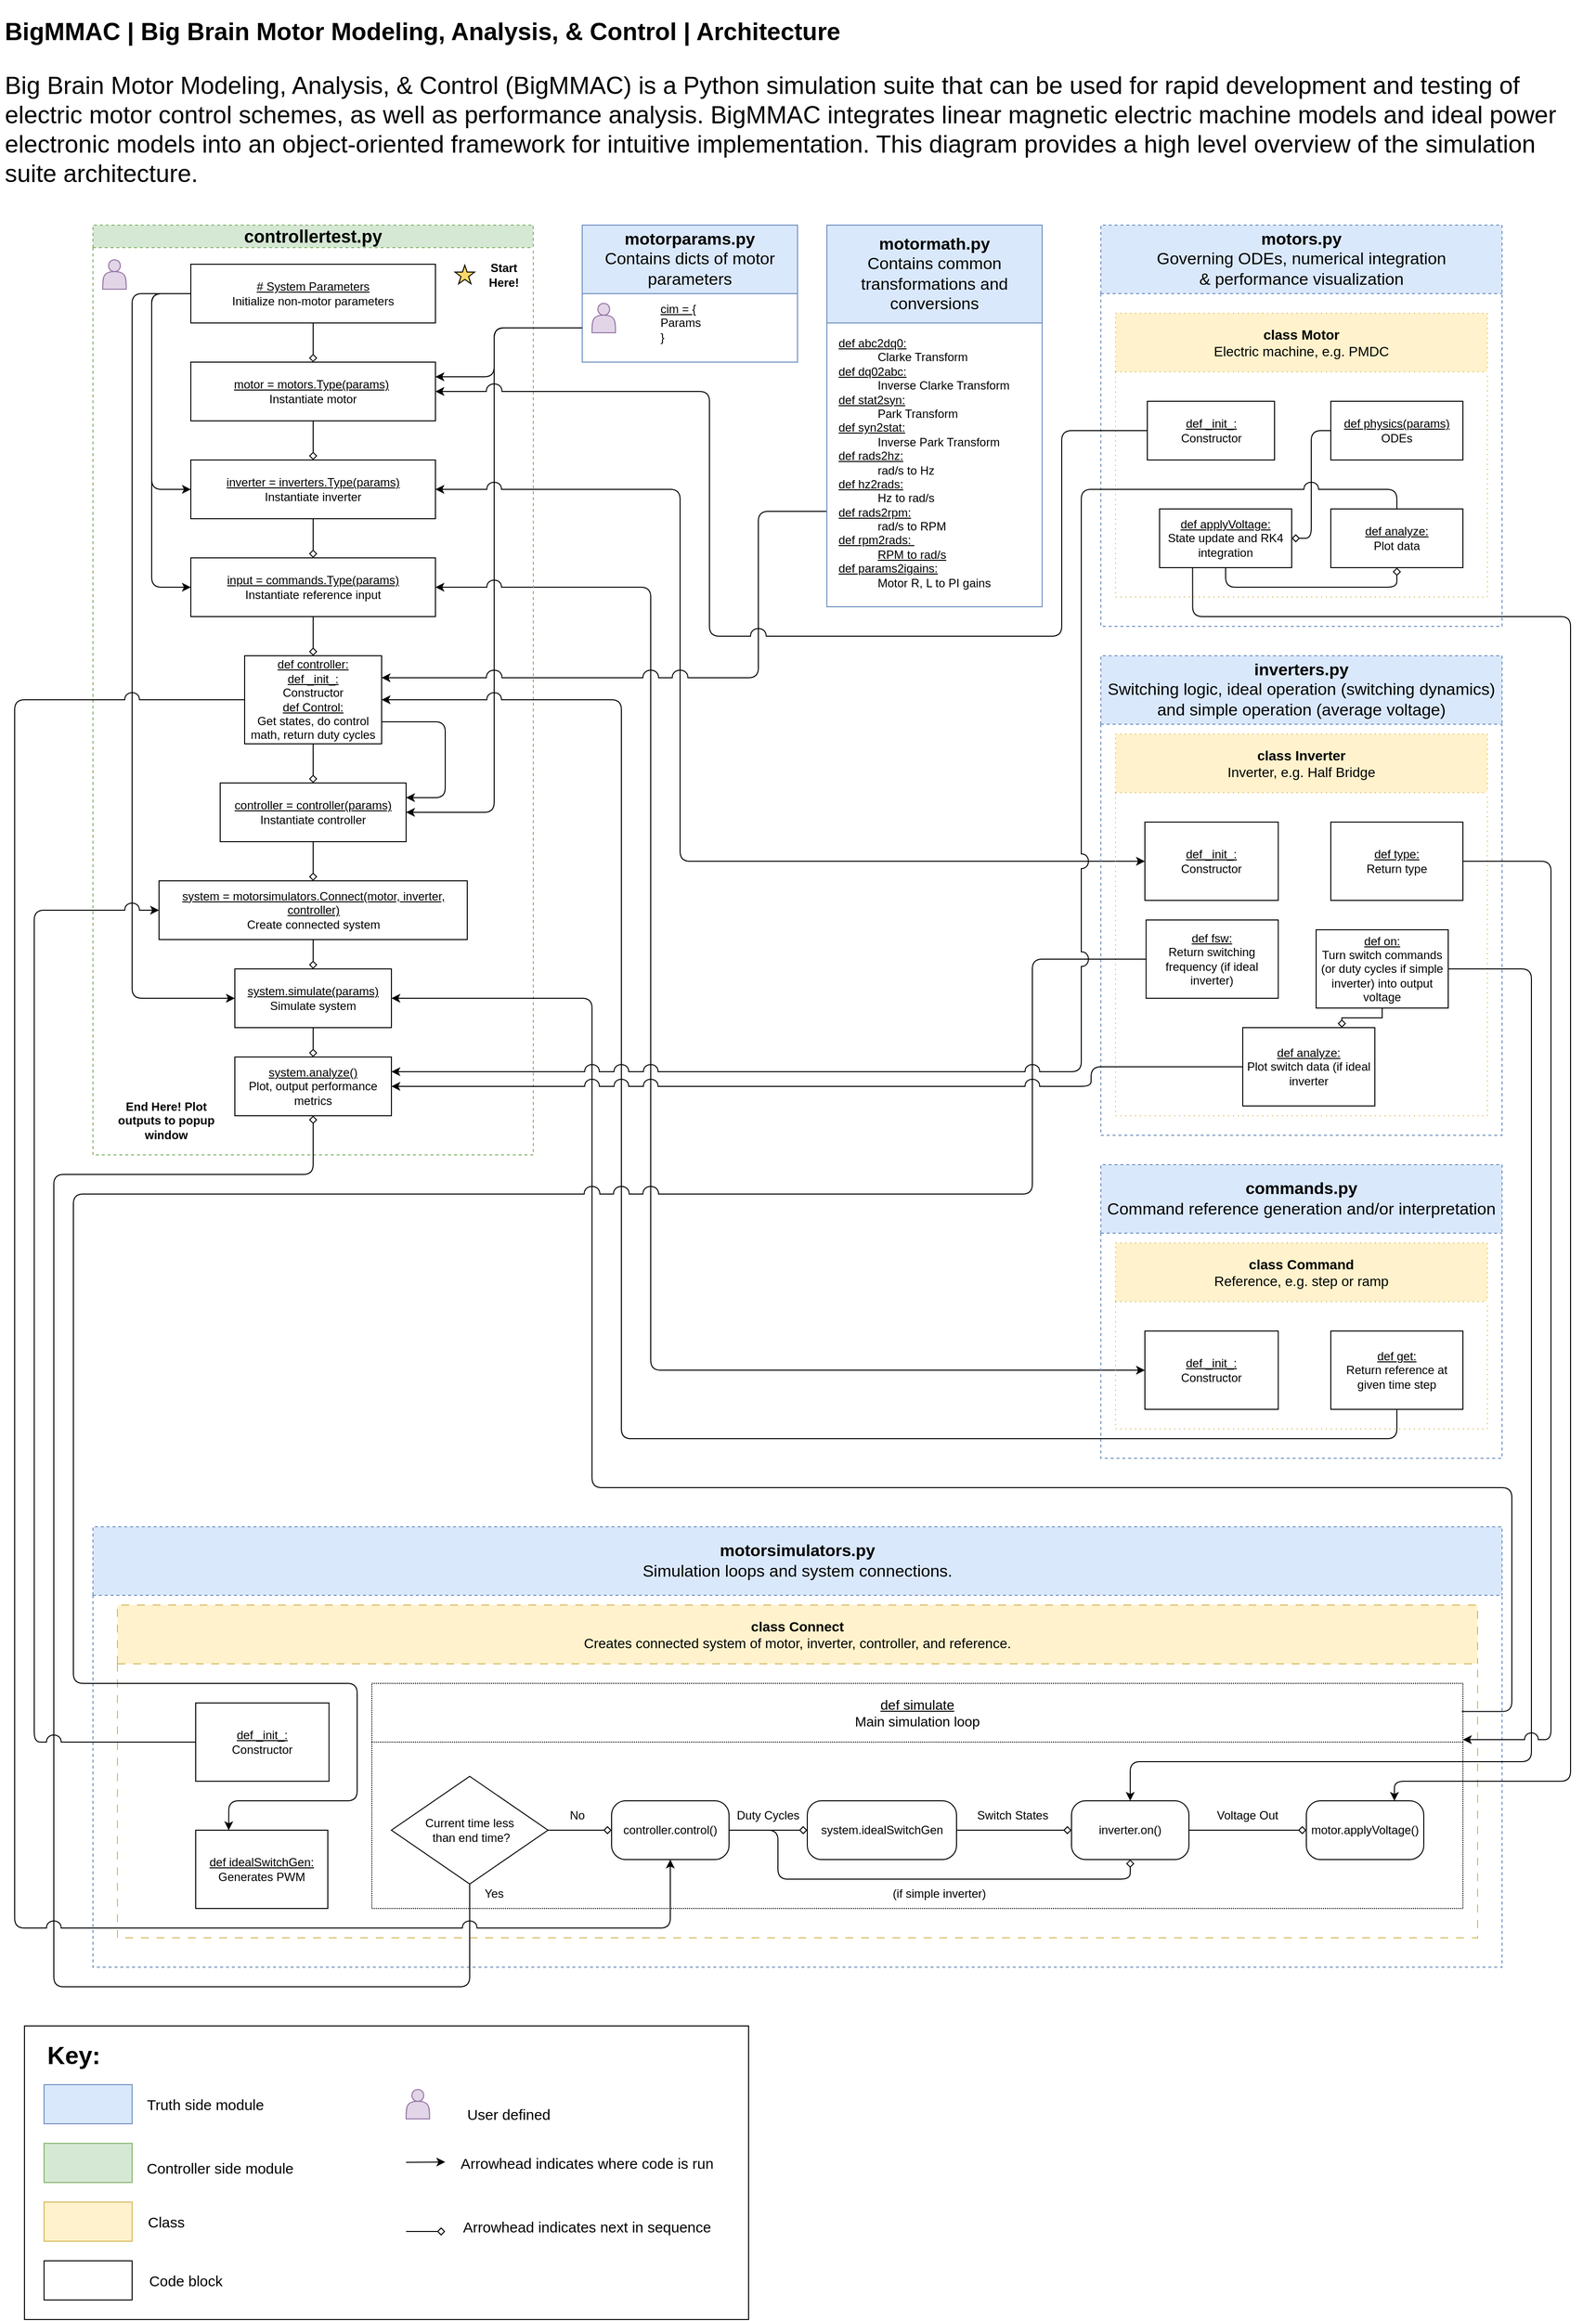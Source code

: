 <mxfile version="21.6.1" type="device">
  <diagram id="C5RBs43oDa-KdzZeNtuy" name="Page-1">
    <mxGraphModel dx="3191" dy="1461" grid="0" gridSize="10" guides="1" tooltips="1" connect="1" arrows="1" fold="1" page="0" pageScale="1" pageWidth="850" pageHeight="1100" math="0" shadow="0">
      <root>
        <mxCell id="WIyWlLk6GJQsqaUBKTNV-0" />
        <mxCell id="WIyWlLk6GJQsqaUBKTNV-1" parent="WIyWlLk6GJQsqaUBKTNV-0" />
        <mxCell id="L8_0GGVDixsUBNZlS07T-6" style="edgeStyle=orthogonalEdgeStyle;rounded=1;orthogonalLoop=1;jettySize=auto;html=1;exitX=0;exitY=0.75;exitDx=0;exitDy=0;entryX=1;entryY=0.5;entryDx=0;entryDy=0;" parent="WIyWlLk6GJQsqaUBKTNV-1" source="sEKzlpHkbxPfSS1bcKUd-8" target="n9HFw66Vnld0e7Ni4Yii-4" edge="1">
          <mxGeometry relative="1" as="geometry">
            <mxPoint x="-1130" y="840" as="targetPoint" />
          </mxGeometry>
        </mxCell>
        <mxCell id="n9HFw66Vnld0e7Ni4Yii-43" style="edgeStyle=orthogonalEdgeStyle;rounded=1;orthogonalLoop=1;jettySize=auto;html=1;exitX=1;exitY=0.5;exitDx=0;exitDy=0;entryX=0;entryY=0.5;entryDx=0;entryDy=0;startArrow=classic;startFill=1;jumpStyle=arc;jumpSize=15;" parent="WIyWlLk6GJQsqaUBKTNV-1" source="n9HFw66Vnld0e7Ni4Yii-32" target="n9HFw66Vnld0e7Ni4Yii-38" edge="1">
          <mxGeometry relative="1" as="geometry">
            <Array as="points">
              <mxPoint x="-720" y="540" />
              <mxPoint x="-720" y="1340" />
            </Array>
          </mxGeometry>
        </mxCell>
        <mxCell id="n9HFw66Vnld0e7Ni4Yii-35" style="edgeStyle=orthogonalEdgeStyle;rounded=1;orthogonalLoop=1;jettySize=auto;html=1;exitX=1;exitY=0.5;exitDx=0;exitDy=0;entryX=0;entryY=0.5;entryDx=0;entryDy=0;startArrow=classic;startFill=1;jumpStyle=arc;jumpSize=15;" parent="WIyWlLk6GJQsqaUBKTNV-1" source="n9HFw66Vnld0e7Ni4Yii-2" target="n9HFw66Vnld0e7Ni4Yii-21" edge="1">
          <mxGeometry relative="1" as="geometry">
            <mxPoint x="-410" y="580" as="targetPoint" />
            <Array as="points">
              <mxPoint x="-690" y="440" />
              <mxPoint x="-690" y="820" />
            </Array>
          </mxGeometry>
        </mxCell>
        <mxCell id="sEKzlpHkbxPfSS1bcKUd-1" value="&lt;h1 style=&quot;font-size: 25px;&quot;&gt;&lt;font style=&quot;font-size: 25px;&quot;&gt;BigMMAC | Big Brain Motor Modeling, Analysis, &amp;amp; Control | Architecture&lt;/font&gt;&lt;/h1&gt;&lt;p style=&quot;font-size: 25px;&quot;&gt;&lt;font style=&quot;font-size: 25px;&quot;&gt;Big Brain Motor Modeling, Analysis, &amp;amp; Control (BigMMAC) is a Python simulation suite that can be used for rapid development and testing of electric motor control schemes, as well as performance analysis. BigMMAC integrates linear magnetic electric machine models and ideal power electronic models into an object-oriented framework for intuitive implementation. This diagram provides a high level overview of the simulation suite architecture.&lt;/font&gt;&lt;/p&gt;" style="text;html=1;strokeColor=none;fillColor=none;spacing=5;spacingTop=-20;whiteSpace=wrap;overflow=hidden;rounded=0;" parent="WIyWlLk6GJQsqaUBKTNV-1" vertex="1">
          <mxGeometry x="-1385" y="-50" width="1630" height="200" as="geometry" />
        </mxCell>
        <mxCell id="sEKzlpHkbxPfSS1bcKUd-3" value="&lt;font style=&quot;font-size: 17px;&quot;&gt;motors.py&lt;br&gt;&lt;span style=&quot;font-weight: normal;&quot;&gt;Governing ODEs, numerical integration&lt;br&gt;&amp;amp; performance visualization&lt;/span&gt;&lt;/font&gt;" style="swimlane;whiteSpace=wrap;html=1;startSize=70;dashed=1;fillColor=#dae8fc;strokeColor=#6c8ebf;" parent="WIyWlLk6GJQsqaUBKTNV-1" vertex="1">
          <mxGeometry x="-260" y="170" width="410" height="410" as="geometry" />
        </mxCell>
        <mxCell id="n9HFw66Vnld0e7Ni4Yii-14" value="&lt;font style=&quot;font-size: 14px;&quot;&gt;class Motor&lt;br&gt;&lt;span style=&quot;font-weight: normal;&quot;&gt;Electric machine, e.g. PMDC&lt;/span&gt;&lt;br&gt;&lt;/font&gt;" style="swimlane;whiteSpace=wrap;html=1;startSize=60;dashed=1;dashPattern=1 4;fillColor=#fff2cc;strokeColor=#d6b656;" parent="sEKzlpHkbxPfSS1bcKUd-3" vertex="1">
          <mxGeometry x="15" y="90" width="380" height="290" as="geometry" />
        </mxCell>
        <mxCell id="n9HFw66Vnld0e7Ni4Yii-13" value="&lt;u&gt;def _init_:&lt;/u&gt;&lt;br&gt;&lt;div style=&quot;&quot;&gt;&lt;span style=&quot;background-color: initial;&quot;&gt;Constructor&lt;/span&gt;&lt;/div&gt;" style="rounded=0;whiteSpace=wrap;html=1;align=center;" parent="n9HFw66Vnld0e7Ni4Yii-14" vertex="1">
          <mxGeometry x="32.5" y="90" width="130" height="60" as="geometry" />
        </mxCell>
        <mxCell id="n9HFw66Vnld0e7Ni4Yii-55" style="edgeStyle=orthogonalEdgeStyle;rounded=1;orthogonalLoop=1;jettySize=auto;html=1;exitX=0;exitY=0.5;exitDx=0;exitDy=0;entryX=1;entryY=0.5;entryDx=0;entryDy=0;endArrow=diamond;endFill=0;" parent="n9HFw66Vnld0e7Ni4Yii-14" source="n9HFw66Vnld0e7Ni4Yii-15" target="n9HFw66Vnld0e7Ni4Yii-16" edge="1">
          <mxGeometry relative="1" as="geometry" />
        </mxCell>
        <mxCell id="n9HFw66Vnld0e7Ni4Yii-15" value="&lt;u&gt;def physics(params)&lt;br&gt;&lt;/u&gt;ODEs" style="rounded=0;whiteSpace=wrap;html=1;" parent="n9HFw66Vnld0e7Ni4Yii-14" vertex="1">
          <mxGeometry x="220" y="90" width="135" height="60" as="geometry" />
        </mxCell>
        <mxCell id="n9HFw66Vnld0e7Ni4Yii-56" style="edgeStyle=orthogonalEdgeStyle;rounded=1;orthogonalLoop=1;jettySize=auto;html=1;exitX=0.5;exitY=1;exitDx=0;exitDy=0;entryX=0.5;entryY=1;entryDx=0;entryDy=0;endArrow=diamond;endFill=0;" parent="n9HFw66Vnld0e7Ni4Yii-14" source="n9HFw66Vnld0e7Ni4Yii-16" target="n9HFw66Vnld0e7Ni4Yii-17" edge="1">
          <mxGeometry relative="1" as="geometry" />
        </mxCell>
        <mxCell id="n9HFw66Vnld0e7Ni4Yii-16" value="&lt;u&gt;def applyVoltage:&lt;br&gt;&lt;/u&gt;State update and RK4 integration" style="rounded=0;whiteSpace=wrap;html=1;" parent="n9HFw66Vnld0e7Ni4Yii-14" vertex="1">
          <mxGeometry x="45" y="200" width="135" height="60" as="geometry" />
        </mxCell>
        <mxCell id="n9HFw66Vnld0e7Ni4Yii-17" value="&lt;u&gt;def analyze:&lt;br&gt;&lt;/u&gt;Plot data" style="rounded=0;whiteSpace=wrap;html=1;" parent="n9HFw66Vnld0e7Ni4Yii-14" vertex="1">
          <mxGeometry x="220" y="200" width="135" height="60" as="geometry" />
        </mxCell>
        <mxCell id="sEKzlpHkbxPfSS1bcKUd-8" value="&lt;font style=&quot;font-size: 17px;&quot;&gt;motorparams.py&lt;br&gt;&lt;span style=&quot;font-weight: 400;&quot;&gt;Contains dicts of motor parameters&lt;/span&gt;&lt;/font&gt;" style="swimlane;whiteSpace=wrap;html=1;startSize=70;fillColor=#dae8fc;strokeColor=#6c8ebf;" parent="WIyWlLk6GJQsqaUBKTNV-1" vertex="1">
          <mxGeometry x="-790" y="170" width="220" height="140" as="geometry" />
        </mxCell>
        <mxCell id="sEKzlpHkbxPfSS1bcKUd-9" value="&lt;u&gt;cim = {&lt;br&gt;&lt;/u&gt;Params&lt;br&gt;}" style="text;html=1;strokeColor=none;fillColor=none;align=left;verticalAlign=middle;whiteSpace=wrap;rounded=0;" parent="sEKzlpHkbxPfSS1bcKUd-8" vertex="1">
          <mxGeometry x="77.5" y="70" width="65" height="60" as="geometry" />
        </mxCell>
        <mxCell id="JY0FOLWM9RULGR4raWlt-4" value="" style="shape=actor;whiteSpace=wrap;html=1;fillColor=#e1d5e7;strokeColor=#9673a6;" parent="sEKzlpHkbxPfSS1bcKUd-8" vertex="1">
          <mxGeometry x="10" y="80" width="24" height="30" as="geometry" />
        </mxCell>
        <mxCell id="n9HFw66Vnld0e7Ni4Yii-113" style="edgeStyle=orthogonalEdgeStyle;rounded=1;orthogonalLoop=1;jettySize=auto;html=1;exitX=0;exitY=0.75;exitDx=0;exitDy=0;entryX=1;entryY=0.25;entryDx=0;entryDy=0;jumpStyle=arc;jumpSize=16;" parent="WIyWlLk6GJQsqaUBKTNV-1" source="sEKzlpHkbxPfSS1bcKUd-13" target="n9HFw66Vnld0e7Ni4Yii-3" edge="1">
          <mxGeometry relative="1" as="geometry">
            <Array as="points">
              <mxPoint x="-610" y="463" />
              <mxPoint x="-610" y="633" />
            </Array>
          </mxGeometry>
        </mxCell>
        <mxCell id="sEKzlpHkbxPfSS1bcKUd-13" value="&lt;font style=&quot;font-size: 17px;&quot;&gt;motormath.py&lt;br style=&quot;border-color: var(--border-color);&quot;&gt;&lt;span style=&quot;font-weight: normal;&quot;&gt;Contains common transformations and conversions&lt;/span&gt;&lt;/font&gt;" style="swimlane;whiteSpace=wrap;html=1;startSize=100;fillColor=#dae8fc;strokeColor=#6c8ebf;" parent="WIyWlLk6GJQsqaUBKTNV-1" vertex="1">
          <mxGeometry x="-540" y="170" width="220" height="390" as="geometry" />
        </mxCell>
        <mxCell id="sEKzlpHkbxPfSS1bcKUd-14" value="&lt;font style=&quot;font-size: 12px;&quot;&gt;&lt;u style=&quot;&quot;&gt;def abc2dq0:&lt;/u&gt;&amp;nbsp;&lt;br&gt;  &lt;/font&gt;&lt;blockquote style=&quot;margin: 0px 0px 0px 40px; border: none; padding: 0px;&quot;&gt;&lt;font style=&quot;font-size: 12px;&quot;&gt;Clarke Transform&lt;/font&gt;&lt;/blockquote&gt;&lt;font style=&quot;font-size: 12px;&quot;&gt;&lt;u style=&quot;border-color: var(--border-color);&quot;&gt;def dq02abc:&lt;/u&gt;&amp;nbsp;&lt;br style=&quot;border-color: var(--border-color);&quot;&gt; &lt;span style=&quot;&quot;&gt; &lt;/span&gt;&lt;/font&gt;&lt;blockquote style=&quot;margin: 0px 0px 0px 40px; border: none; padding: 0px;&quot;&gt;&lt;font style=&quot;font-size: 12px;&quot;&gt;Inverse Clarke Transform&amp;nbsp;&lt;/font&gt;&lt;/blockquote&gt;&lt;font style=&quot;font-size: 12px;&quot;&gt;&lt;u style=&quot;border-color: var(--border-color);&quot;&gt;def stat2syn:&lt;/u&gt;&amp;nbsp;&lt;br style=&quot;border-color: var(--border-color);&quot;&gt;&lt;span style=&quot;border-color: var(--border-color);&quot;&gt; &lt;/span&gt;&lt;/font&gt;&lt;blockquote style=&quot;margin: 0px 0px 0px 40px; border: none; padding: 0px;&quot;&gt;&lt;font style=&quot;font-size: 12px;&quot;&gt;Park Transform&lt;/font&gt;&lt;/blockquote&gt;&lt;font style=&quot;font-size: 12px;&quot;&gt;&lt;u style=&quot;border-color: var(--border-color);&quot;&gt;def syn2stat:&lt;/u&gt;&amp;nbsp;&lt;br&gt;&lt;/font&gt;&lt;blockquote style=&quot;margin: 0px 0px 0px 40px; border: none; padding: 0px;&quot;&gt;&lt;font style=&quot;font-size: 12px;&quot;&gt;Inverse Park Transform&lt;/font&gt;&lt;/blockquote&gt;&lt;font style=&quot;font-size: 12px;&quot;&gt;&lt;u style=&quot;border-color: var(--border-color);&quot;&gt;def rads2hz:&lt;/u&gt;&amp;nbsp;&lt;br style=&quot;border-color: var(--border-color);&quot;&gt;&lt;/font&gt;&lt;blockquote style=&quot;margin: 0px 0px 0px 40px; border: none; padding: 0px;&quot;&gt;&lt;font style=&quot;font-size: 12px;&quot;&gt;rad/s to Hz&lt;/font&gt;&lt;/blockquote&gt;&lt;font style=&quot;font-size: 12px;&quot;&gt;&lt;u style=&quot;border-color: var(--border-color);&quot;&gt;def hz2rads:&lt;/u&gt;&amp;nbsp;&lt;br style=&quot;border-color: var(--border-color);&quot;&gt;&lt;/font&gt;&lt;blockquote style=&quot;margin: 0px 0px 0px 40px; border: none; padding: 0px;&quot;&gt;&lt;font style=&quot;font-size: 12px;&quot;&gt;Hz to rad/s&lt;/font&gt;&lt;/blockquote&gt;&lt;font style=&quot;font-size: 12px;&quot;&gt;&lt;u style=&quot;border-color: var(--border-color);&quot;&gt;def rads2rpm:&lt;/u&gt;&amp;nbsp;&lt;br style=&quot;border-color: var(--border-color);&quot;&gt;&lt;/font&gt;&lt;blockquote style=&quot;margin: 0px 0px 0px 40px; border: none; padding: 0px;&quot;&gt;&lt;font style=&quot;font-size: 12px;&quot;&gt;rad/s to RPM&lt;/font&gt;&lt;/blockquote&gt;&lt;font style=&quot;font-size: 12px;&quot;&gt;&lt;u style=&quot;border-color: var(--border-color);&quot;&gt;&lt;u style=&quot;border-color: var(--border-color);&quot;&gt;def rpm2rads:&lt;/u&gt;&amp;nbsp;&lt;br style=&quot;border-color: var(--border-color);&quot;&gt;&lt;blockquote style=&quot;border: none; margin: 0px 0px 0px 40px; padding: 0px;&quot;&gt;RPM to rad/s&lt;/blockquote&gt;def params2igains:&lt;/u&gt;&amp;nbsp;&lt;br style=&quot;border-color: var(--border-color);&quot;&gt;&lt;/font&gt;&lt;blockquote style=&quot;margin: 0px 0px 0px 40px; border: none; padding: 0px;&quot;&gt;&lt;font style=&quot;font-size: 12px;&quot;&gt;Motor R, L to PI gains&lt;/font&gt;&lt;/blockquote&gt;" style="text;html=1;strokeColor=none;fillColor=none;align=left;verticalAlign=middle;whiteSpace=wrap;rounded=0;" parent="sEKzlpHkbxPfSS1bcKUd-13" vertex="1">
          <mxGeometry x="10" y="120" width="210" height="245" as="geometry" />
        </mxCell>
        <mxCell id="sEKzlpHkbxPfSS1bcKUd-15" value="&lt;font style=&quot;font-size: 18px;&quot;&gt;controllertest.py&lt;/font&gt;" style="swimlane;whiteSpace=wrap;html=1;dashed=1;fillColor=#d5e8d4;strokeColor=#82b366;" parent="WIyWlLk6GJQsqaUBKTNV-1" vertex="1">
          <mxGeometry x="-1290" y="170" width="450" height="950" as="geometry" />
        </mxCell>
        <mxCell id="n9HFw66Vnld0e7Ni4Yii-7" style="edgeStyle=orthogonalEdgeStyle;rounded=0;orthogonalLoop=1;jettySize=auto;html=1;exitX=0.5;exitY=1;exitDx=0;exitDy=0;entryX=0.5;entryY=0;entryDx=0;entryDy=0;endArrow=diamond;endFill=0;" parent="sEKzlpHkbxPfSS1bcKUd-15" source="n9HFw66Vnld0e7Ni4Yii-1" target="n9HFw66Vnld0e7Ni4Yii-2" edge="1">
          <mxGeometry relative="1" as="geometry" />
        </mxCell>
        <mxCell id="n9HFw66Vnld0e7Ni4Yii-1" value="&lt;u style=&quot;border-color: var(--border-color);&quot;&gt;motor = motors.Type(params)&lt;/u&gt;&amp;nbsp;&lt;br&gt;&lt;span style=&quot;background-color: initial;&quot;&gt;Instantiate motor&lt;/span&gt;" style="rounded=0;whiteSpace=wrap;html=1;align=center;" parent="sEKzlpHkbxPfSS1bcKUd-15" vertex="1">
          <mxGeometry x="100" y="140" width="250" height="60" as="geometry" />
        </mxCell>
        <mxCell id="n9HFw66Vnld0e7Ni4Yii-33" style="edgeStyle=orthogonalEdgeStyle;rounded=0;orthogonalLoop=1;jettySize=auto;html=1;exitX=0.5;exitY=1;exitDx=0;exitDy=0;entryX=0.5;entryY=0;entryDx=0;entryDy=0;endArrow=diamond;endFill=0;" parent="sEKzlpHkbxPfSS1bcKUd-15" source="n9HFw66Vnld0e7Ni4Yii-2" target="n9HFw66Vnld0e7Ni4Yii-32" edge="1">
          <mxGeometry relative="1" as="geometry" />
        </mxCell>
        <mxCell id="n9HFw66Vnld0e7Ni4Yii-2" value="&lt;span style=&quot;border-color: var(--border-color); text-align: left;&quot;&gt;&lt;u&gt;inverter = inverters.Type(params)&lt;/u&gt;&lt;br&gt;&lt;span style=&quot;background-color: initial;&quot;&gt;Instantiate inverter&lt;/span&gt;&lt;br&gt;&lt;/span&gt;" style="rounded=0;whiteSpace=wrap;html=1;" parent="sEKzlpHkbxPfSS1bcKUd-15" vertex="1">
          <mxGeometry x="100" y="240" width="250" height="60" as="geometry" />
        </mxCell>
        <mxCell id="n9HFw66Vnld0e7Ni4Yii-9" style="edgeStyle=orthogonalEdgeStyle;rounded=0;orthogonalLoop=1;jettySize=auto;html=1;exitX=0.5;exitY=1;exitDx=0;exitDy=0;entryX=0.5;entryY=0;entryDx=0;entryDy=0;endArrow=diamond;endFill=0;" parent="sEKzlpHkbxPfSS1bcKUd-15" source="n9HFw66Vnld0e7Ni4Yii-3" target="n9HFw66Vnld0e7Ni4Yii-4" edge="1">
          <mxGeometry relative="1" as="geometry" />
        </mxCell>
        <mxCell id="n9HFw66Vnld0e7Ni4Yii-44" style="edgeStyle=orthogonalEdgeStyle;rounded=1;orthogonalLoop=1;jettySize=auto;html=1;exitX=1;exitY=0.75;exitDx=0;exitDy=0;entryX=1;entryY=0.25;entryDx=0;entryDy=0;startArrow=none;startFill=0;endArrow=classic;endFill=1;" parent="sEKzlpHkbxPfSS1bcKUd-15" source="n9HFw66Vnld0e7Ni4Yii-3" target="n9HFw66Vnld0e7Ni4Yii-4" edge="1">
          <mxGeometry relative="1" as="geometry">
            <Array as="points">
              <mxPoint x="360" y="508" />
              <mxPoint x="360" y="585" />
            </Array>
          </mxGeometry>
        </mxCell>
        <mxCell id="n9HFw66Vnld0e7Ni4Yii-3" value="&lt;u style=&quot;border-color: var(--border-color);&quot;&gt;def controller:&lt;br&gt;&lt;/u&gt;&lt;u&gt;&lt;span style=&quot;&quot;&gt;def _init_:&lt;br&gt;&lt;/span&gt;&lt;/u&gt;&lt;span style=&quot;border-color: var(--border-color);&quot;&gt;&lt;span style=&quot;white-space: pre;&quot;&gt;&lt;span style=&quot;white-space: pre;&quot;&gt;C&lt;/span&gt;&lt;/span&gt;&lt;/span&gt;&lt;span style=&quot;&quot;&gt;onstructor&lt;br&gt;&lt;/span&gt;&lt;u&gt;&lt;span style=&quot;&quot;&gt;def Control:&lt;br&gt;&lt;/span&gt;&lt;/u&gt;Get states, do control math, return duty cycles" style="rounded=0;whiteSpace=wrap;html=1;align=center;" parent="sEKzlpHkbxPfSS1bcKUd-15" vertex="1">
          <mxGeometry x="155" y="440" width="140" height="90" as="geometry" />
        </mxCell>
        <mxCell id="n9HFw66Vnld0e7Ni4Yii-10" style="edgeStyle=orthogonalEdgeStyle;rounded=0;orthogonalLoop=1;jettySize=auto;html=1;exitX=0.5;exitY=1;exitDx=0;exitDy=0;entryX=0.5;entryY=0;entryDx=0;entryDy=0;endArrow=diamond;endFill=0;" parent="sEKzlpHkbxPfSS1bcKUd-15" source="n9HFw66Vnld0e7Ni4Yii-4" target="n9HFw66Vnld0e7Ni4Yii-5" edge="1">
          <mxGeometry relative="1" as="geometry" />
        </mxCell>
        <mxCell id="n9HFw66Vnld0e7Ni4Yii-4" value="&lt;u style=&quot;border-color: var(--border-color); text-align: left;&quot;&gt;controller = controller(params)&lt;/u&gt;&lt;br style=&quot;border-color: var(--border-color); text-align: left;&quot;&gt;&#x9;&lt;span style=&quot;text-align: left;&quot;&gt;Instantiate controller&lt;/span&gt;" style="rounded=0;whiteSpace=wrap;html=1;" parent="sEKzlpHkbxPfSS1bcKUd-15" vertex="1">
          <mxGeometry x="130" y="570" width="190" height="60" as="geometry" />
        </mxCell>
        <mxCell id="n9HFw66Vnld0e7Ni4Yii-12" style="edgeStyle=orthogonalEdgeStyle;rounded=0;orthogonalLoop=1;jettySize=auto;html=1;exitX=0.5;exitY=1;exitDx=0;exitDy=0;entryX=0.5;entryY=0;entryDx=0;entryDy=0;endArrow=diamond;endFill=0;" parent="sEKzlpHkbxPfSS1bcKUd-15" source="n9HFw66Vnld0e7Ni4Yii-5" target="n9HFw66Vnld0e7Ni4Yii-6" edge="1">
          <mxGeometry relative="1" as="geometry" />
        </mxCell>
        <mxCell id="n9HFw66Vnld0e7Ni4Yii-5" value="&lt;div style=&quot;&quot;&gt;&lt;u style=&quot;background-color: initial; border-color: var(--border-color);&quot;&gt;system = motorsimulators.Connect(motor, inverter, controller)&lt;/u&gt;&lt;/div&gt;&lt;span style=&quot;border-color: var(--border-color);&quot;&gt;&lt;div style=&quot;&quot;&gt;&lt;span style=&quot;background-color: initial; border-color: var(--border-color);&quot;&gt;&lt;span style=&quot;background-color: initial;&quot;&gt;Create connected system&lt;/span&gt;&lt;/span&gt;&lt;/div&gt;&lt;/span&gt;" style="rounded=0;whiteSpace=wrap;html=1;align=center;" parent="sEKzlpHkbxPfSS1bcKUd-15" vertex="1">
          <mxGeometry x="67.5" y="670" width="315" height="60" as="geometry" />
        </mxCell>
        <mxCell id="L8_0GGVDixsUBNZlS07T-1" style="edgeStyle=orthogonalEdgeStyle;rounded=0;orthogonalLoop=1;jettySize=auto;html=1;exitX=0.5;exitY=1;exitDx=0;exitDy=0;entryX=0.5;entryY=0;entryDx=0;entryDy=0;endArrow=diamond;endFill=0;" parent="sEKzlpHkbxPfSS1bcKUd-15" source="n9HFw66Vnld0e7Ni4Yii-6" target="L8_0GGVDixsUBNZlS07T-0" edge="1">
          <mxGeometry relative="1" as="geometry" />
        </mxCell>
        <mxCell id="n9HFw66Vnld0e7Ni4Yii-6" value="&lt;span style=&quot;border-color: var(--border-color); text-align: left;&quot;&gt;&lt;u&gt;system.simulate(params)&lt;/u&gt;&lt;br&gt;&lt;span style=&quot;background-color: initial;&quot;&gt;Simulate system&lt;/span&gt;&lt;br&gt;&lt;/span&gt;" style="rounded=0;whiteSpace=wrap;html=1;" parent="sEKzlpHkbxPfSS1bcKUd-15" vertex="1">
          <mxGeometry x="145" y="760" width="160" height="60" as="geometry" />
        </mxCell>
        <mxCell id="n9HFw66Vnld0e7Ni4Yii-34" style="edgeStyle=orthogonalEdgeStyle;rounded=0;orthogonalLoop=1;jettySize=auto;html=1;exitX=0.5;exitY=1;exitDx=0;exitDy=0;entryX=0.5;entryY=0;entryDx=0;entryDy=0;endArrow=diamond;endFill=0;" parent="sEKzlpHkbxPfSS1bcKUd-15" source="n9HFw66Vnld0e7Ni4Yii-32" target="n9HFw66Vnld0e7Ni4Yii-3" edge="1">
          <mxGeometry relative="1" as="geometry" />
        </mxCell>
        <mxCell id="n9HFw66Vnld0e7Ni4Yii-32" value="&lt;span style=&quot;border-color: var(--border-color); text-align: left;&quot;&gt;&lt;u&gt;input = commands.Type(params)&lt;/u&gt;&lt;br&gt;&lt;span style=&quot;background-color: initial;&quot;&gt;Instantiate reference input&lt;/span&gt;&lt;br&gt;&lt;/span&gt;" style="rounded=0;whiteSpace=wrap;html=1;" parent="sEKzlpHkbxPfSS1bcKUd-15" vertex="1">
          <mxGeometry x="100" y="340" width="250" height="60" as="geometry" />
        </mxCell>
        <mxCell id="-RI_TFAfdbk0mUWMOpTH-2" value="&lt;b&gt;Start Here!&lt;/b&gt;" style="text;html=1;strokeColor=none;fillColor=none;align=center;verticalAlign=middle;whiteSpace=wrap;rounded=0;" parent="sEKzlpHkbxPfSS1bcKUd-15" vertex="1">
          <mxGeometry x="390" y="35.5" width="60" height="30" as="geometry" />
        </mxCell>
        <mxCell id="-RI_TFAfdbk0mUWMOpTH-1" value="" style="verticalLabelPosition=bottom;verticalAlign=top;html=1;shape=mxgraph.basic.star;fillColor=#FFD966;" parent="sEKzlpHkbxPfSS1bcKUd-15" vertex="1">
          <mxGeometry x="370" y="41" width="20" height="19" as="geometry" />
        </mxCell>
        <mxCell id="L8_0GGVDixsUBNZlS07T-0" value="&lt;span style=&quot;border-color: var(--border-color); text-align: left;&quot;&gt;&lt;u&gt;system.analyze()&lt;/u&gt;&lt;br&gt;&lt;span style=&quot;background-color: initial;&quot;&gt;Plot, output performance metrics&lt;/span&gt;&lt;br&gt;&lt;/span&gt;" style="rounded=0;whiteSpace=wrap;html=1;" parent="sEKzlpHkbxPfSS1bcKUd-15" vertex="1">
          <mxGeometry x="145" y="850" width="160" height="60" as="geometry" />
        </mxCell>
        <mxCell id="L8_0GGVDixsUBNZlS07T-3" style="edgeStyle=orthogonalEdgeStyle;rounded=0;orthogonalLoop=1;jettySize=auto;html=1;exitX=0.5;exitY=1;exitDx=0;exitDy=0;entryX=0.5;entryY=0;entryDx=0;entryDy=0;endArrow=diamond;endFill=0;" parent="sEKzlpHkbxPfSS1bcKUd-15" source="L8_0GGVDixsUBNZlS07T-2" target="n9HFw66Vnld0e7Ni4Yii-1" edge="1">
          <mxGeometry relative="1" as="geometry" />
        </mxCell>
        <mxCell id="L8_0GGVDixsUBNZlS07T-5" style="edgeStyle=orthogonalEdgeStyle;rounded=1;orthogonalLoop=1;jettySize=auto;html=1;exitX=0;exitY=0.5;exitDx=0;exitDy=0;entryX=0;entryY=0.5;entryDx=0;entryDy=0;" parent="sEKzlpHkbxPfSS1bcKUd-15" source="L8_0GGVDixsUBNZlS07T-2" target="n9HFw66Vnld0e7Ni4Yii-32" edge="1">
          <mxGeometry relative="1" as="geometry">
            <Array as="points">
              <mxPoint x="60" y="70" />
              <mxPoint x="60" y="370" />
            </Array>
          </mxGeometry>
        </mxCell>
        <mxCell id="L8_0GGVDixsUBNZlS07T-7" style="edgeStyle=orthogonalEdgeStyle;rounded=1;orthogonalLoop=1;jettySize=auto;html=1;exitX=0;exitY=0.5;exitDx=0;exitDy=0;entryX=0;entryY=0.5;entryDx=0;entryDy=0;" parent="sEKzlpHkbxPfSS1bcKUd-15" source="L8_0GGVDixsUBNZlS07T-2" target="n9HFw66Vnld0e7Ni4Yii-2" edge="1">
          <mxGeometry relative="1" as="geometry">
            <Array as="points">
              <mxPoint x="60" y="70" />
              <mxPoint x="60" y="270" />
            </Array>
          </mxGeometry>
        </mxCell>
        <mxCell id="L8_0GGVDixsUBNZlS07T-2" value="&lt;span style=&quot;background-color: initial;&quot;&gt;&lt;u&gt;# System Parameters&lt;br&gt;&lt;/u&gt;Initialize non-motor parameters&lt;br&gt;&lt;/span&gt;" style="rounded=0;whiteSpace=wrap;html=1;align=center;" parent="sEKzlpHkbxPfSS1bcKUd-15" vertex="1">
          <mxGeometry x="100" y="40" width="250" height="60" as="geometry" />
        </mxCell>
        <mxCell id="L8_0GGVDixsUBNZlS07T-8" style="edgeStyle=orthogonalEdgeStyle;rounded=1;orthogonalLoop=1;jettySize=auto;html=1;exitX=0;exitY=0.5;exitDx=0;exitDy=0;entryX=0;entryY=0.5;entryDx=0;entryDy=0;jumpStyle=none;jumpSize=14;" parent="sEKzlpHkbxPfSS1bcKUd-15" source="L8_0GGVDixsUBNZlS07T-2" target="n9HFw66Vnld0e7Ni4Yii-6" edge="1">
          <mxGeometry relative="1" as="geometry">
            <Array as="points">
              <mxPoint x="40" y="70" />
              <mxPoint x="40" y="790" />
            </Array>
          </mxGeometry>
        </mxCell>
        <mxCell id="JY0FOLWM9RULGR4raWlt-6" value="" style="shape=actor;whiteSpace=wrap;html=1;fillColor=#e1d5e7;strokeColor=#9673a6;" parent="sEKzlpHkbxPfSS1bcKUd-15" vertex="1">
          <mxGeometry x="10" y="35.5" width="24" height="30" as="geometry" />
        </mxCell>
        <mxCell id="JY0FOLWM9RULGR4raWlt-25" value="&lt;b&gt;End Here! Plot outputs to popup window&lt;/b&gt;" style="text;html=1;strokeColor=none;fillColor=none;align=center;verticalAlign=middle;whiteSpace=wrap;rounded=0;" parent="sEKzlpHkbxPfSS1bcKUd-15" vertex="1">
          <mxGeometry x="20" y="900" width="110" height="30" as="geometry" />
        </mxCell>
        <mxCell id="n9HFw66Vnld0e7Ni4Yii-19" value="&lt;font style=&quot;font-size: 17px;&quot;&gt;inverters.py&lt;br&gt;&lt;span style=&quot;font-weight: normal;&quot;&gt;Switching logic, ideal operation (switching dynamics) and simple operation (average voltage)&lt;/span&gt;&lt;br&gt;&lt;/font&gt;" style="swimlane;whiteSpace=wrap;html=1;startSize=70;dashed=1;fillColor=#dae8fc;strokeColor=#6c8ebf;" parent="WIyWlLk6GJQsqaUBKTNV-1" vertex="1">
          <mxGeometry x="-260" y="610" width="410" height="490" as="geometry" />
        </mxCell>
        <mxCell id="n9HFw66Vnld0e7Ni4Yii-20" value="&lt;font style=&quot;font-size: 14px;&quot;&gt;class Inverter&lt;br&gt;&lt;span style=&quot;font-weight: normal;&quot;&gt;Inverter, e.g. Half Bridge&lt;/span&gt;&lt;br&gt;&lt;/font&gt;" style="swimlane;whiteSpace=wrap;html=1;startSize=60;dashed=1;dashPattern=1 4;fillColor=#fff2cc;strokeColor=#d6b656;" parent="n9HFw66Vnld0e7Ni4Yii-19" vertex="1">
          <mxGeometry x="15" y="80" width="380" height="390" as="geometry" />
        </mxCell>
        <mxCell id="n9HFw66Vnld0e7Ni4Yii-21" value="&lt;u&gt;def _init_:&lt;/u&gt;&lt;br&gt;&lt;div style=&quot;&quot;&gt;&lt;span style=&quot;background-color: initial;&quot;&gt;Constructor&lt;/span&gt;&lt;/div&gt;" style="rounded=0;whiteSpace=wrap;html=1;align=center;" parent="n9HFw66Vnld0e7Ni4Yii-20" vertex="1">
          <mxGeometry x="30" y="90" width="136.25" height="80" as="geometry" />
        </mxCell>
        <mxCell id="n9HFw66Vnld0e7Ni4Yii-22" value="&lt;u&gt;def type:&lt;br&gt;&lt;/u&gt;Return type" style="rounded=0;whiteSpace=wrap;html=1;" parent="n9HFw66Vnld0e7Ni4Yii-20" vertex="1">
          <mxGeometry x="220" y="90" width="135" height="80" as="geometry" />
        </mxCell>
        <mxCell id="n9HFw66Vnld0e7Ni4Yii-23" value="&lt;u&gt;def fsw:&lt;br&gt;&lt;/u&gt;Return switching frequency (if ideal inverter)" style="rounded=0;whiteSpace=wrap;html=1;" parent="n9HFw66Vnld0e7Ni4Yii-20" vertex="1">
          <mxGeometry x="31.25" y="190" width="135" height="80" as="geometry" />
        </mxCell>
        <mxCell id="n9HFw66Vnld0e7Ni4Yii-24" value="&lt;u&gt;def analyze:&lt;br&gt;&lt;/u&gt;Plot switch data (if ideal inverter" style="rounded=0;whiteSpace=wrap;html=1;" parent="n9HFw66Vnld0e7Ni4Yii-20" vertex="1">
          <mxGeometry x="130" y="300" width="135" height="80" as="geometry" />
        </mxCell>
        <mxCell id="n9HFw66Vnld0e7Ni4Yii-102" style="edgeStyle=orthogonalEdgeStyle;rounded=0;orthogonalLoop=1;jettySize=auto;html=1;exitX=0.5;exitY=1;exitDx=0;exitDy=0;entryX=0.75;entryY=0;entryDx=0;entryDy=0;endArrow=diamond;endFill=0;" parent="n9HFw66Vnld0e7Ni4Yii-20" source="n9HFw66Vnld0e7Ni4Yii-25" target="n9HFw66Vnld0e7Ni4Yii-24" edge="1">
          <mxGeometry relative="1" as="geometry">
            <Array as="points">
              <mxPoint x="272" y="290" />
              <mxPoint x="231" y="290" />
            </Array>
          </mxGeometry>
        </mxCell>
        <mxCell id="n9HFw66Vnld0e7Ni4Yii-25" value="&lt;u&gt;def on:&lt;br&gt;&lt;/u&gt;Turn switch commands (or duty cycles if simple inverter) into output voltage" style="rounded=0;whiteSpace=wrap;html=1;" parent="n9HFw66Vnld0e7Ni4Yii-20" vertex="1">
          <mxGeometry x="205" y="200" width="135" height="80" as="geometry" />
        </mxCell>
        <mxCell id="n9HFw66Vnld0e7Ni4Yii-36" value="&lt;font style=&quot;font-size: 17px;&quot;&gt;commands.py&lt;br&gt;&lt;span style=&quot;font-weight: normal;&quot;&gt;Command reference generation and/or interpretation&lt;/span&gt;&lt;br&gt;&lt;/font&gt;" style="swimlane;whiteSpace=wrap;html=1;startSize=70;dashed=1;fillColor=#dae8fc;strokeColor=#6c8ebf;" parent="WIyWlLk6GJQsqaUBKTNV-1" vertex="1">
          <mxGeometry x="-260" y="1130" width="410" height="300" as="geometry" />
        </mxCell>
        <mxCell id="n9HFw66Vnld0e7Ni4Yii-37" value="&lt;font style=&quot;font-size: 14px;&quot;&gt;class Command&lt;br&gt;&lt;span style=&quot;font-weight: 400;&quot;&gt;Reference, e.g. step or ramp&lt;/span&gt;&lt;br&gt;&lt;/font&gt;" style="swimlane;whiteSpace=wrap;html=1;startSize=60;dashed=1;dashPattern=1 4;fillColor=#fff2cc;strokeColor=#d6b656;" parent="n9HFw66Vnld0e7Ni4Yii-36" vertex="1">
          <mxGeometry x="15" y="80" width="380" height="190" as="geometry" />
        </mxCell>
        <mxCell id="n9HFw66Vnld0e7Ni4Yii-38" value="&lt;u&gt;def _init_:&lt;/u&gt;&lt;br&gt;&lt;div style=&quot;&quot;&gt;&lt;span style=&quot;background-color: initial;&quot;&gt;Constructor&lt;/span&gt;&lt;/div&gt;" style="rounded=0;whiteSpace=wrap;html=1;align=center;" parent="n9HFw66Vnld0e7Ni4Yii-37" vertex="1">
          <mxGeometry x="30" y="90" width="136.25" height="80" as="geometry" />
        </mxCell>
        <mxCell id="n9HFw66Vnld0e7Ni4Yii-39" value="&lt;u&gt;def get:&lt;br&gt;&lt;/u&gt;Return reference at given time step" style="rounded=0;whiteSpace=wrap;html=1;" parent="n9HFw66Vnld0e7Ni4Yii-37" vertex="1">
          <mxGeometry x="220" y="90" width="135" height="80" as="geometry" />
        </mxCell>
        <mxCell id="n9HFw66Vnld0e7Ni4Yii-45" value="&lt;font style=&quot;font-size: 17px;&quot;&gt;motorsimulators.py&lt;br&gt;&lt;span style=&quot;font-weight: 400;&quot;&gt;Simulation loops and system connections.&lt;/span&gt;&lt;br&gt;&lt;/font&gt;" style="swimlane;whiteSpace=wrap;html=1;startSize=70;dashed=1;fillColor=#dae8fc;strokeColor=#6c8ebf;" parent="WIyWlLk6GJQsqaUBKTNV-1" vertex="1">
          <mxGeometry x="-1290" y="1500" width="1440" height="450" as="geometry" />
        </mxCell>
        <mxCell id="n9HFw66Vnld0e7Ni4Yii-46" value="&lt;font style=&quot;font-size: 14px;&quot;&gt;class Connect&lt;br&gt;&lt;span style=&quot;font-weight: normal;&quot;&gt;Creates connected system of motor, inverter, controller, and reference.&lt;/span&gt;&lt;br&gt;&lt;/font&gt;" style="swimlane;whiteSpace=wrap;html=1;startSize=60;dashed=1;dashPattern=8 8;fillColor=#fff2cc;strokeColor=#d6b656;" parent="n9HFw66Vnld0e7Ni4Yii-45" vertex="1">
          <mxGeometry x="25" y="80" width="1390" height="340" as="geometry" />
        </mxCell>
        <mxCell id="n9HFw66Vnld0e7Ni4Yii-47" value="&lt;u&gt;def _init_:&lt;/u&gt;&lt;br&gt;&lt;div style=&quot;&quot;&gt;&lt;span style=&quot;background-color: initial;&quot;&gt;Constructor&lt;/span&gt;&lt;/div&gt;" style="rounded=0;whiteSpace=wrap;html=1;align=center;" parent="n9HFw66Vnld0e7Ni4Yii-46" vertex="1">
          <mxGeometry x="80" y="100" width="136.25" height="80" as="geometry" />
        </mxCell>
        <mxCell id="n9HFw66Vnld0e7Ni4Yii-66" value="&lt;font style=&quot;font-size: 14px;&quot;&gt;&lt;u style=&quot;font-weight: normal;&quot;&gt;def simulate&lt;br&gt;&lt;/u&gt;&lt;span style=&quot;font-weight: normal;&quot;&gt;Main simulation loop&lt;/span&gt;&lt;br&gt;&lt;/font&gt;" style="swimlane;whiteSpace=wrap;html=1;startSize=60;strokeColor=default;strokeWidth=1;dashed=1;dashPattern=1 1;" parent="n9HFw66Vnld0e7Ni4Yii-46" vertex="1">
          <mxGeometry x="260" y="80" width="1115" height="230" as="geometry" />
        </mxCell>
        <mxCell id="n9HFw66Vnld0e7Ni4Yii-92" style="edgeStyle=orthogonalEdgeStyle;rounded=0;orthogonalLoop=1;jettySize=auto;html=1;exitX=1;exitY=0.5;exitDx=0;exitDy=0;entryX=0;entryY=0.5;entryDx=0;entryDy=0;endArrow=diamond;endFill=0;" parent="n9HFw66Vnld0e7Ni4Yii-66" source="n9HFw66Vnld0e7Ni4Yii-77" target="n9HFw66Vnld0e7Ni4Yii-81" edge="1">
          <mxGeometry relative="1" as="geometry" />
        </mxCell>
        <mxCell id="n9HFw66Vnld0e7Ni4Yii-77" value="Current time less&lt;br&gt;&amp;nbsp;than end time?" style="rhombus;whiteSpace=wrap;html=1;" parent="n9HFw66Vnld0e7Ni4Yii-66" vertex="1">
          <mxGeometry x="20" y="95" width="160" height="110" as="geometry" />
        </mxCell>
        <mxCell id="-RI_TFAfdbk0mUWMOpTH-12" style="edgeStyle=orthogonalEdgeStyle;rounded=0;orthogonalLoop=1;jettySize=auto;html=1;exitX=1;exitY=0.5;exitDx=0;exitDy=0;entryX=0;entryY=0.5;entryDx=0;entryDy=0;endArrow=diamond;endFill=0;" parent="n9HFw66Vnld0e7Ni4Yii-66" source="n9HFw66Vnld0e7Ni4Yii-81" target="-RI_TFAfdbk0mUWMOpTH-11" edge="1">
          <mxGeometry relative="1" as="geometry" />
        </mxCell>
        <mxCell id="n9HFw66Vnld0e7Ni4Yii-81" value="controller.control()" style="rounded=1;whiteSpace=wrap;html=1;arcSize=24;" parent="n9HFw66Vnld0e7Ni4Yii-66" vertex="1">
          <mxGeometry x="245" y="120" width="120" height="60" as="geometry" />
        </mxCell>
        <mxCell id="n9HFw66Vnld0e7Ni4Yii-94" style="edgeStyle=orthogonalEdgeStyle;rounded=0;orthogonalLoop=1;jettySize=auto;html=1;exitX=1;exitY=0.5;exitDx=0;exitDy=0;entryX=0;entryY=0.5;entryDx=0;entryDy=0;endArrow=diamond;endFill=0;" parent="n9HFw66Vnld0e7Ni4Yii-66" source="n9HFw66Vnld0e7Ni4Yii-82" target="n9HFw66Vnld0e7Ni4Yii-91" edge="1">
          <mxGeometry relative="1" as="geometry" />
        </mxCell>
        <mxCell id="n9HFw66Vnld0e7Ni4Yii-82" value="inverter.on()" style="rounded=1;whiteSpace=wrap;html=1;arcSize=24;" parent="n9HFw66Vnld0e7Ni4Yii-66" vertex="1">
          <mxGeometry x="715" y="120" width="120" height="60" as="geometry" />
        </mxCell>
        <mxCell id="n9HFw66Vnld0e7Ni4Yii-91" value="motor.applyVoltage()" style="rounded=1;whiteSpace=wrap;html=1;arcSize=24;" parent="n9HFw66Vnld0e7Ni4Yii-66" vertex="1">
          <mxGeometry x="955" y="120" width="120" height="60" as="geometry" />
        </mxCell>
        <mxCell id="n9HFw66Vnld0e7Ni4Yii-95" value="No" style="text;html=1;strokeColor=none;fillColor=none;align=center;verticalAlign=middle;whiteSpace=wrap;rounded=0;" parent="n9HFw66Vnld0e7Ni4Yii-66" vertex="1">
          <mxGeometry x="180" y="120" width="60" height="30" as="geometry" />
        </mxCell>
        <mxCell id="-RI_TFAfdbk0mUWMOpTH-15" style="edgeStyle=orthogonalEdgeStyle;rounded=1;orthogonalLoop=1;jettySize=auto;html=1;exitX=0;exitY=1;exitDx=0;exitDy=0;entryX=0.5;entryY=1;entryDx=0;entryDy=0;endArrow=diamond;endFill=0;" parent="n9HFw66Vnld0e7Ni4Yii-66" source="n9HFw66Vnld0e7Ni4Yii-96" target="n9HFw66Vnld0e7Ni4Yii-82" edge="1">
          <mxGeometry relative="1" as="geometry">
            <Array as="points">
              <mxPoint x="415" y="150" />
              <mxPoint x="415" y="200" />
              <mxPoint x="775" y="200" />
            </Array>
          </mxGeometry>
        </mxCell>
        <mxCell id="n9HFw66Vnld0e7Ni4Yii-96" value="Duty Cycles" style="text;html=1;strokeColor=none;fillColor=none;align=center;verticalAlign=middle;whiteSpace=wrap;rounded=0;" parent="n9HFw66Vnld0e7Ni4Yii-66" vertex="1">
          <mxGeometry x="365" y="120" width="80" height="30" as="geometry" />
        </mxCell>
        <mxCell id="n9HFw66Vnld0e7Ni4Yii-97" value="Voltage Out" style="text;html=1;strokeColor=none;fillColor=none;align=center;verticalAlign=middle;whiteSpace=wrap;rounded=0;" parent="n9HFw66Vnld0e7Ni4Yii-66" vertex="1">
          <mxGeometry x="855" y="120" width="80" height="30" as="geometry" />
        </mxCell>
        <mxCell id="-RI_TFAfdbk0mUWMOpTH-13" style="edgeStyle=orthogonalEdgeStyle;rounded=0;orthogonalLoop=1;jettySize=auto;html=1;exitX=1;exitY=0.5;exitDx=0;exitDy=0;entryX=0;entryY=0.5;entryDx=0;entryDy=0;endArrow=diamond;endFill=0;" parent="n9HFw66Vnld0e7Ni4Yii-66" source="-RI_TFAfdbk0mUWMOpTH-11" target="n9HFw66Vnld0e7Ni4Yii-82" edge="1">
          <mxGeometry relative="1" as="geometry" />
        </mxCell>
        <mxCell id="-RI_TFAfdbk0mUWMOpTH-11" value="system.idealSwitchGen" style="rounded=1;whiteSpace=wrap;html=1;arcSize=24;" parent="n9HFw66Vnld0e7Ni4Yii-66" vertex="1">
          <mxGeometry x="445" y="120" width="152.5" height="60" as="geometry" />
        </mxCell>
        <mxCell id="-RI_TFAfdbk0mUWMOpTH-14" value="Switch States" style="text;html=1;strokeColor=none;fillColor=none;align=center;verticalAlign=middle;whiteSpace=wrap;rounded=0;" parent="n9HFw66Vnld0e7Ni4Yii-66" vertex="1">
          <mxGeometry x="615" y="120" width="80" height="30" as="geometry" />
        </mxCell>
        <mxCell id="-RI_TFAfdbk0mUWMOpTH-16" value="(if simple inverter)" style="text;html=1;strokeColor=none;fillColor=none;align=center;verticalAlign=middle;whiteSpace=wrap;rounded=0;" parent="n9HFw66Vnld0e7Ni4Yii-66" vertex="1">
          <mxGeometry x="495" y="200" width="170" height="30" as="geometry" />
        </mxCell>
        <mxCell id="n9HFw66Vnld0e7Ni4Yii-112" value="Yes" style="text;html=1;strokeColor=none;fillColor=none;align=center;verticalAlign=middle;whiteSpace=wrap;rounded=0;" parent="n9HFw66Vnld0e7Ni4Yii-66" vertex="1">
          <mxGeometry x="95" y="200" width="60" height="30" as="geometry" />
        </mxCell>
        <mxCell id="n9HFw66Vnld0e7Ni4Yii-48" value="&lt;u&gt;def idealSwitchGen:&lt;br&gt;&lt;/u&gt;Generates PWM" style="rounded=0;whiteSpace=wrap;html=1;" parent="n9HFw66Vnld0e7Ni4Yii-46" vertex="1">
          <mxGeometry x="80" y="230" width="135" height="80" as="geometry" />
        </mxCell>
        <mxCell id="n9HFw66Vnld0e7Ni4Yii-99" style="edgeStyle=orthogonalEdgeStyle;rounded=1;orthogonalLoop=1;jettySize=auto;html=1;exitX=1;exitY=0.5;exitDx=0;exitDy=0;entryX=0.999;entryY=0.125;entryDx=0;entryDy=0;entryPerimeter=0;startArrow=classic;startFill=1;endArrow=none;endFill=0;" parent="WIyWlLk6GJQsqaUBKTNV-1" source="n9HFw66Vnld0e7Ni4Yii-6" target="n9HFw66Vnld0e7Ni4Yii-66" edge="1">
          <mxGeometry relative="1" as="geometry">
            <Array as="points">
              <mxPoint x="-780" y="960" />
              <mxPoint x="-780" y="1460" />
              <mxPoint x="160" y="1460" />
              <mxPoint x="160" y="1689" />
            </Array>
          </mxGeometry>
        </mxCell>
        <mxCell id="n9HFw66Vnld0e7Ni4Yii-100" style="edgeStyle=orthogonalEdgeStyle;rounded=1;orthogonalLoop=1;jettySize=auto;html=1;exitX=0.5;exitY=1;exitDx=0;exitDy=0;entryX=1;entryY=0.5;entryDx=0;entryDy=0;jumpStyle=arc;jumpSize=15;" parent="WIyWlLk6GJQsqaUBKTNV-1" source="n9HFw66Vnld0e7Ni4Yii-39" target="n9HFw66Vnld0e7Ni4Yii-3" edge="1">
          <mxGeometry relative="1" as="geometry">
            <Array as="points">
              <mxPoint x="42" y="1410" />
              <mxPoint x="-750" y="1410" />
              <mxPoint x="-750" y="655" />
            </Array>
            <mxPoint x="-1140" y="690" as="targetPoint" />
          </mxGeometry>
        </mxCell>
        <mxCell id="n9HFw66Vnld0e7Ni4Yii-101" style="edgeStyle=orthogonalEdgeStyle;rounded=1;orthogonalLoop=1;jettySize=auto;html=1;exitX=0.25;exitY=1;exitDx=0;exitDy=0;entryX=0.75;entryY=0;entryDx=0;entryDy=0;" parent="WIyWlLk6GJQsqaUBKTNV-1" source="n9HFw66Vnld0e7Ni4Yii-16" target="n9HFw66Vnld0e7Ni4Yii-91" edge="1">
          <mxGeometry relative="1" as="geometry">
            <Array as="points">
              <mxPoint x="-166" y="570" />
              <mxPoint x="220" y="570" />
              <mxPoint x="220" y="1760" />
              <mxPoint x="40" y="1760" />
            </Array>
          </mxGeometry>
        </mxCell>
        <mxCell id="n9HFw66Vnld0e7Ni4Yii-103" style="edgeStyle=orthogonalEdgeStyle;rounded=1;orthogonalLoop=1;jettySize=auto;html=1;exitX=1;exitY=0.5;exitDx=0;exitDy=0;entryX=0.5;entryY=0;entryDx=0;entryDy=0;" parent="WIyWlLk6GJQsqaUBKTNV-1" source="n9HFw66Vnld0e7Ni4Yii-25" target="n9HFw66Vnld0e7Ni4Yii-82" edge="1">
          <mxGeometry relative="1" as="geometry">
            <Array as="points">
              <mxPoint x="180" y="930" />
              <mxPoint x="180" y="1740" />
              <mxPoint x="-230" y="1740" />
            </Array>
          </mxGeometry>
        </mxCell>
        <mxCell id="n9HFw66Vnld0e7Ni4Yii-105" style="edgeStyle=orthogonalEdgeStyle;rounded=1;orthogonalLoop=1;jettySize=auto;html=1;exitX=0;exitY=0.5;exitDx=0;exitDy=0;entryX=0.25;entryY=0;entryDx=0;entryDy=0;jumpStyle=arc;jumpSize=16;" parent="WIyWlLk6GJQsqaUBKTNV-1" source="n9HFw66Vnld0e7Ni4Yii-23" target="n9HFw66Vnld0e7Ni4Yii-48" edge="1">
          <mxGeometry relative="1" as="geometry">
            <Array as="points">
              <mxPoint x="-330" y="920" />
              <mxPoint x="-330" y="1160" />
              <mxPoint x="-1310" y="1160" />
              <mxPoint x="-1310" y="1660" />
              <mxPoint x="-1020" y="1660" />
              <mxPoint x="-1020" y="1780" />
              <mxPoint x="-1151" y="1780" />
            </Array>
          </mxGeometry>
        </mxCell>
        <mxCell id="n9HFw66Vnld0e7Ni4Yii-106" style="edgeStyle=orthogonalEdgeStyle;rounded=1;orthogonalLoop=1;jettySize=auto;html=1;exitX=1;exitY=0.5;exitDx=0;exitDy=0;entryX=1;entryY=0.25;entryDx=0;entryDy=0;jumpStyle=arc;jumpSize=14;" parent="WIyWlLk6GJQsqaUBKTNV-1" source="n9HFw66Vnld0e7Ni4Yii-22" target="n9HFw66Vnld0e7Ni4Yii-66" edge="1">
          <mxGeometry relative="1" as="geometry">
            <Array as="points">
              <mxPoint x="200" y="820" />
              <mxPoint x="200" y="1717" />
            </Array>
          </mxGeometry>
        </mxCell>
        <mxCell id="n9HFw66Vnld0e7Ni4Yii-111" style="edgeStyle=orthogonalEdgeStyle;rounded=1;orthogonalLoop=1;jettySize=auto;html=1;exitX=0.5;exitY=1;exitDx=0;exitDy=0;entryX=0.5;entryY=1;entryDx=0;entryDy=0;jumpStyle=arc;jumpSize=16;endArrow=diamond;endFill=0;" parent="WIyWlLk6GJQsqaUBKTNV-1" source="n9HFw66Vnld0e7Ni4Yii-77" target="L8_0GGVDixsUBNZlS07T-0" edge="1">
          <mxGeometry relative="1" as="geometry">
            <mxPoint x="-905" y="1990" as="targetPoint" />
            <Array as="points">
              <mxPoint x="-905" y="1970" />
              <mxPoint x="-1330" y="1970" />
              <mxPoint x="-1330" y="1140" />
              <mxPoint x="-1065" y="1140" />
            </Array>
          </mxGeometry>
        </mxCell>
        <mxCell id="n9HFw66Vnld0e7Ni4Yii-114" style="edgeStyle=orthogonalEdgeStyle;rounded=1;orthogonalLoop=1;jettySize=auto;html=1;exitX=0;exitY=0.75;exitDx=0;exitDy=0;entryX=1;entryY=0.25;entryDx=0;entryDy=0;" parent="WIyWlLk6GJQsqaUBKTNV-1" source="sEKzlpHkbxPfSS1bcKUd-8" target="n9HFw66Vnld0e7Ni4Yii-1" edge="1">
          <mxGeometry relative="1" as="geometry">
            <Array as="points">
              <mxPoint x="-880" y="275" />
              <mxPoint x="-880" y="325" />
            </Array>
            <mxPoint x="-895" y="284.5" as="sourcePoint" />
            <mxPoint x="-1185" y="229.5" as="targetPoint" />
          </mxGeometry>
        </mxCell>
        <mxCell id="n9HFw66Vnld0e7Ni4Yii-18" style="edgeStyle=orthogonalEdgeStyle;rounded=1;orthogonalLoop=1;jettySize=auto;html=1;exitX=1;exitY=0.5;exitDx=0;exitDy=0;entryX=0;entryY=0.5;entryDx=0;entryDy=0;startArrow=classic;startFill=1;endArrow=none;endFill=0;jumpStyle=arc;jumpSize=16;" parent="WIyWlLk6GJQsqaUBKTNV-1" source="n9HFw66Vnld0e7Ni4Yii-1" target="n9HFw66Vnld0e7Ni4Yii-13" edge="1">
          <mxGeometry relative="1" as="geometry">
            <mxPoint x="-240" y="380" as="targetPoint" />
            <Array as="points">
              <mxPoint x="-660" y="340" />
              <mxPoint x="-660" y="590" />
              <mxPoint x="-300" y="590" />
              <mxPoint x="-300" y="380" />
            </Array>
          </mxGeometry>
        </mxCell>
        <mxCell id="-RI_TFAfdbk0mUWMOpTH-9" style="edgeStyle=orthogonalEdgeStyle;rounded=1;orthogonalLoop=1;jettySize=auto;html=1;exitX=0;exitY=0.5;exitDx=0;exitDy=0;entryX=0.5;entryY=1;entryDx=0;entryDy=0;jumpStyle=arc;jumpSize=15;" parent="WIyWlLk6GJQsqaUBKTNV-1" source="n9HFw66Vnld0e7Ni4Yii-3" target="n9HFw66Vnld0e7Ni4Yii-81" edge="1">
          <mxGeometry relative="1" as="geometry">
            <Array as="points">
              <mxPoint x="-1370" y="655" />
              <mxPoint x="-1370" y="1910" />
              <mxPoint x="-700" y="1910" />
            </Array>
          </mxGeometry>
        </mxCell>
        <mxCell id="n9HFw66Vnld0e7Ni4Yii-98" style="edgeStyle=orthogonalEdgeStyle;rounded=1;orthogonalLoop=1;jettySize=auto;html=1;exitX=0;exitY=0.5;exitDx=0;exitDy=0;entryX=0;entryY=0.5;entryDx=0;entryDy=0;startArrow=classic;startFill=1;endArrow=none;endFill=0;jumpStyle=arc;jumpSize=15;" parent="WIyWlLk6GJQsqaUBKTNV-1" source="n9HFw66Vnld0e7Ni4Yii-5" target="n9HFw66Vnld0e7Ni4Yii-47" edge="1">
          <mxGeometry relative="1" as="geometry">
            <Array as="points">
              <mxPoint x="-1350" y="870" />
              <mxPoint x="-1350" y="1720" />
            </Array>
          </mxGeometry>
        </mxCell>
        <mxCell id="L8_0GGVDixsUBNZlS07T-13" style="edgeStyle=orthogonalEdgeStyle;rounded=1;orthogonalLoop=1;jettySize=auto;html=1;exitX=0.5;exitY=0;exitDx=0;exitDy=0;entryX=1;entryY=0.25;entryDx=0;entryDy=0;jumpStyle=arc;jumpSize=15;" parent="WIyWlLk6GJQsqaUBKTNV-1" source="n9HFw66Vnld0e7Ni4Yii-17" target="L8_0GGVDixsUBNZlS07T-0" edge="1">
          <mxGeometry relative="1" as="geometry">
            <Array as="points">
              <mxPoint x="43" y="440" />
              <mxPoint x="-280" y="440" />
              <mxPoint x="-280" y="1035" />
            </Array>
          </mxGeometry>
        </mxCell>
        <mxCell id="L8_0GGVDixsUBNZlS07T-14" style="edgeStyle=orthogonalEdgeStyle;rounded=1;orthogonalLoop=1;jettySize=auto;html=1;exitX=0;exitY=0.5;exitDx=0;exitDy=0;entryX=1;entryY=0.5;entryDx=0;entryDy=0;jumpSize=15;jumpStyle=arc;" parent="WIyWlLk6GJQsqaUBKTNV-1" source="n9HFw66Vnld0e7Ni4Yii-24" target="L8_0GGVDixsUBNZlS07T-0" edge="1">
          <mxGeometry relative="1" as="geometry">
            <Array as="points">
              <mxPoint x="-270" y="1030" />
              <mxPoint x="-270" y="1050" />
            </Array>
          </mxGeometry>
        </mxCell>
        <mxCell id="JY0FOLWM9RULGR4raWlt-7" value="" style="shape=actor;whiteSpace=wrap;html=1;fillColor=#e1d5e7;strokeColor=#9673a6;" parent="WIyWlLk6GJQsqaUBKTNV-1" vertex="1">
          <mxGeometry x="-970" y="2075" width="24" height="30" as="geometry" />
        </mxCell>
        <mxCell id="JY0FOLWM9RULGR4raWlt-9" value="&lt;font style=&quot;font-size: 25px;&quot;&gt;Key:&lt;/font&gt;" style="text;strokeColor=none;fillColor=none;html=1;fontSize=24;fontStyle=1;verticalAlign=middle;align=center;" parent="WIyWlLk6GJQsqaUBKTNV-1" vertex="1">
          <mxGeometry x="-1360" y="2020" width="100" height="40" as="geometry" />
        </mxCell>
        <mxCell id="JY0FOLWM9RULGR4raWlt-10" value="" style="rounded=0;whiteSpace=wrap;html=1;fillColor=#dae8fc;strokeColor=#6c8ebf;" parent="WIyWlLk6GJQsqaUBKTNV-1" vertex="1">
          <mxGeometry x="-1340" y="2070" width="90" height="40" as="geometry" />
        </mxCell>
        <mxCell id="JY0FOLWM9RULGR4raWlt-11" value="" style="rounded=0;whiteSpace=wrap;html=1;fillColor=#d5e8d4;strokeColor=#82b366;" parent="WIyWlLk6GJQsqaUBKTNV-1" vertex="1">
          <mxGeometry x="-1340" y="2130" width="90" height="40" as="geometry" />
        </mxCell>
        <mxCell id="JY0FOLWM9RULGR4raWlt-12" value="" style="rounded=0;whiteSpace=wrap;html=1;fillColor=#fff2cc;strokeColor=#d6b656;" parent="WIyWlLk6GJQsqaUBKTNV-1" vertex="1">
          <mxGeometry x="-1340" y="2190" width="90" height="40" as="geometry" />
        </mxCell>
        <mxCell id="JY0FOLWM9RULGR4raWlt-13" value="" style="rounded=0;whiteSpace=wrap;html=1;" parent="WIyWlLk6GJQsqaUBKTNV-1" vertex="1">
          <mxGeometry x="-1340" y="2250" width="90" height="40" as="geometry" />
        </mxCell>
        <mxCell id="JY0FOLWM9RULGR4raWlt-14" value="" style="endArrow=classic;html=1;rounded=0;" parent="WIyWlLk6GJQsqaUBKTNV-1" edge="1">
          <mxGeometry width="50" height="50" relative="1" as="geometry">
            <mxPoint x="-970" y="2149.41" as="sourcePoint" />
            <mxPoint x="-930" y="2149" as="targetPoint" />
          </mxGeometry>
        </mxCell>
        <mxCell id="JY0FOLWM9RULGR4raWlt-15" value="" style="endArrow=diamond;html=1;rounded=0;endFill=0;" parent="WIyWlLk6GJQsqaUBKTNV-1" edge="1">
          <mxGeometry width="50" height="50" relative="1" as="geometry">
            <mxPoint x="-970" y="2220" as="sourcePoint" />
            <mxPoint x="-930" y="2220" as="targetPoint" />
          </mxGeometry>
        </mxCell>
        <mxCell id="JY0FOLWM9RULGR4raWlt-16" value="&lt;font style=&quot;font-size: 15px;&quot;&gt;Truth side module&lt;/font&gt;" style="text;html=1;strokeColor=none;fillColor=none;align=center;verticalAlign=middle;whiteSpace=wrap;rounded=0;" parent="WIyWlLk6GJQsqaUBKTNV-1" vertex="1">
          <mxGeometry x="-1250" y="2075" width="150" height="30" as="geometry" />
        </mxCell>
        <mxCell id="JY0FOLWM9RULGR4raWlt-17" value="&lt;span style=&quot;font-size: 15px;&quot;&gt;Class&lt;/span&gt;" style="text;html=1;strokeColor=none;fillColor=none;align=center;verticalAlign=middle;whiteSpace=wrap;rounded=0;" parent="WIyWlLk6GJQsqaUBKTNV-1" vertex="1">
          <mxGeometry x="-1240" y="2195" width="50" height="30" as="geometry" />
        </mxCell>
        <mxCell id="JY0FOLWM9RULGR4raWlt-18" value="&lt;font style=&quot;font-size: 15px;&quot;&gt;Controller side module&lt;/font&gt;" style="text;html=1;strokeColor=none;fillColor=none;align=center;verticalAlign=middle;whiteSpace=wrap;rounded=0;" parent="WIyWlLk6GJQsqaUBKTNV-1" vertex="1">
          <mxGeometry x="-1240" y="2140" width="160" height="30" as="geometry" />
        </mxCell>
        <mxCell id="JY0FOLWM9RULGR4raWlt-19" value="&lt;span style=&quot;font-size: 15px;&quot;&gt;Code block&lt;/span&gt;" style="text;html=1;strokeColor=none;fillColor=none;align=center;verticalAlign=middle;whiteSpace=wrap;rounded=0;" parent="WIyWlLk6GJQsqaUBKTNV-1" vertex="1">
          <mxGeometry x="-1240" y="2255" width="90" height="30" as="geometry" />
        </mxCell>
        <mxCell id="JY0FOLWM9RULGR4raWlt-21" value="&lt;span style=&quot;font-size: 15px;&quot;&gt;Arrowhead indicates where code is run&lt;/span&gt;" style="text;html=1;strokeColor=none;fillColor=none;align=center;verticalAlign=middle;whiteSpace=wrap;rounded=0;" parent="WIyWlLk6GJQsqaUBKTNV-1" vertex="1">
          <mxGeometry x="-930" y="2135" width="290" height="30" as="geometry" />
        </mxCell>
        <mxCell id="JY0FOLWM9RULGR4raWlt-23" value="&lt;span style=&quot;font-size: 15px;&quot;&gt;User defined&lt;/span&gt;" style="text;html=1;strokeColor=none;fillColor=none;align=center;verticalAlign=middle;whiteSpace=wrap;rounded=0;" parent="WIyWlLk6GJQsqaUBKTNV-1" vertex="1">
          <mxGeometry x="-910" y="2085" width="90" height="30" as="geometry" />
        </mxCell>
        <mxCell id="JY0FOLWM9RULGR4raWlt-24" value="&lt;span style=&quot;font-size: 15px;&quot;&gt;Arrowhead indicates next in sequence&lt;/span&gt;" style="text;html=1;strokeColor=none;fillColor=none;align=center;verticalAlign=middle;whiteSpace=wrap;rounded=0;" parent="WIyWlLk6GJQsqaUBKTNV-1" vertex="1">
          <mxGeometry x="-930" y="2200" width="290" height="30" as="geometry" />
        </mxCell>
        <mxCell id="JY0FOLWM9RULGR4raWlt-27" value="" style="rounded=0;whiteSpace=wrap;html=1;fillColor=none;" parent="WIyWlLk6GJQsqaUBKTNV-1" vertex="1">
          <mxGeometry x="-1360" y="2010" width="740" height="300" as="geometry" />
        </mxCell>
      </root>
    </mxGraphModel>
  </diagram>
</mxfile>
